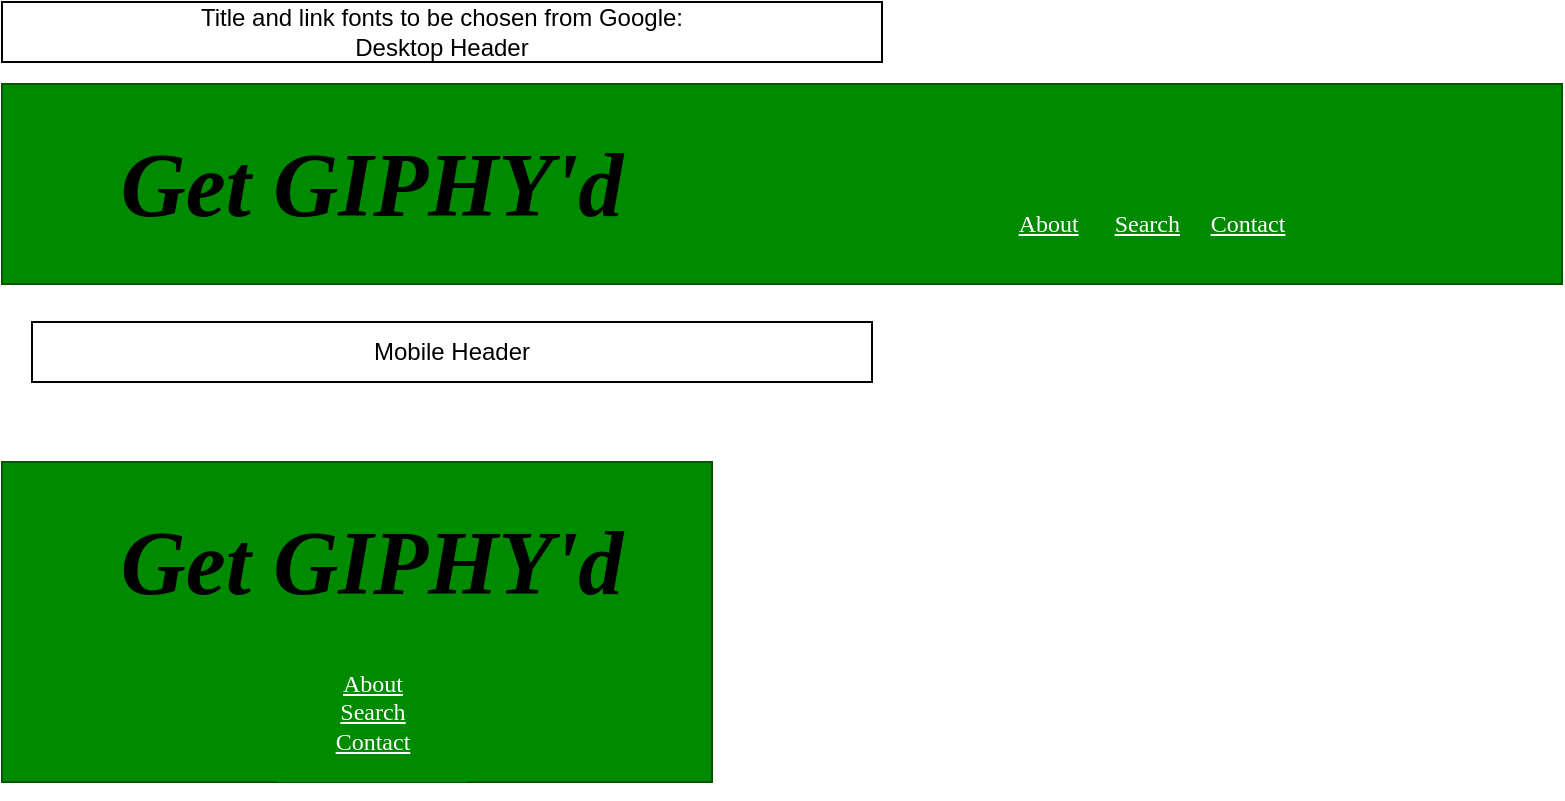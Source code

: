 <mxfile version="21.5.2" type="device">
  <diagram name="Page-1" id="cuwxeDbLavxBWAsA6PtN">
    <mxGraphModel dx="1114" dy="616" grid="1" gridSize="10" guides="1" tooltips="1" connect="1" arrows="1" fold="1" page="1" pageScale="1" pageWidth="850" pageHeight="1100" math="0" shadow="0">
      <root>
        <mxCell id="0" />
        <mxCell id="1" parent="0" />
        <mxCell id="NQ-m_rRh95HxoB8fuPMH-1" value="" style="rounded=0;whiteSpace=wrap;html=1;fillColor=#008a00;fontColor=#ffffff;strokeColor=#005700;" vertex="1" parent="1">
          <mxGeometry x="35" y="51" width="780" height="100" as="geometry" />
        </mxCell>
        <mxCell id="NQ-m_rRh95HxoB8fuPMH-3" value="&lt;h1&gt;&lt;b&gt;&lt;font face=&quot;Comic Sans MS&quot; style=&quot;font-size: 45px;&quot;&gt;&lt;i&gt;Get GIPHY&#39;d&lt;/i&gt;&lt;/font&gt;&lt;/b&gt;&lt;/h1&gt;" style="rounded=0;whiteSpace=wrap;html=1;fillColor=none;strokeColor=none;" vertex="1" parent="1">
          <mxGeometry x="40" y="61" width="360" height="80" as="geometry" />
        </mxCell>
        <mxCell id="NQ-m_rRh95HxoB8fuPMH-4" value="About&lt;span style=&quot;white-space: pre;&quot;&gt;&#x9;&lt;/span&gt;Search&lt;span style=&quot;white-space: pre;&quot;&gt;&#x9;&lt;/span&gt;Contact" style="rounded=0;whiteSpace=wrap;html=1;fillColor=#008a00;fontColor=#ffffff;strokeColor=none;fontStyle=4;fontFamily=Lucida Console;" vertex="1" parent="1">
          <mxGeometry x="430" y="101" width="360" height="40" as="geometry" />
        </mxCell>
        <mxCell id="NQ-m_rRh95HxoB8fuPMH-5" value="Title and link fonts to be chosen from Google:&lt;br&gt;Desktop Header" style="rounded=0;whiteSpace=wrap;html=1;" vertex="1" parent="1">
          <mxGeometry x="35" y="10" width="440" height="30" as="geometry" />
        </mxCell>
        <mxCell id="NQ-m_rRh95HxoB8fuPMH-6" value="Mobile Header" style="rounded=0;whiteSpace=wrap;html=1;" vertex="1" parent="1">
          <mxGeometry x="50" y="170" width="420" height="30" as="geometry" />
        </mxCell>
        <mxCell id="NQ-m_rRh95HxoB8fuPMH-7" value="" style="rounded=0;whiteSpace=wrap;html=1;fillColor=#008a00;fontColor=#ffffff;strokeColor=#005700;" vertex="1" parent="1">
          <mxGeometry x="35" y="240" width="355" height="160" as="geometry" />
        </mxCell>
        <mxCell id="NQ-m_rRh95HxoB8fuPMH-8" value="&lt;h1&gt;&lt;b&gt;&lt;font face=&quot;Comic Sans MS&quot; style=&quot;font-size: 45px;&quot;&gt;&lt;i&gt;Get GIPHY&#39;d&lt;/i&gt;&lt;/font&gt;&lt;/b&gt;&lt;/h1&gt;" style="rounded=0;whiteSpace=wrap;html=1;fillColor=none;strokeColor=none;" vertex="1" parent="1">
          <mxGeometry x="40" y="250" width="360" height="80" as="geometry" />
        </mxCell>
        <mxCell id="NQ-m_rRh95HxoB8fuPMH-9" value="About&lt;br&gt;Search&lt;br&gt;Contact" style="rounded=0;whiteSpace=wrap;html=1;fillColor=#008a00;fontColor=#ffffff;strokeColor=none;fontStyle=4;fontFamily=Lucida Console;" vertex="1" parent="1">
          <mxGeometry x="172.5" y="330" width="95" height="70" as="geometry" />
        </mxCell>
        <mxCell id="NQ-m_rRh95HxoB8fuPMH-10" style="edgeStyle=orthogonalEdgeStyle;rounded=0;orthogonalLoop=1;jettySize=auto;html=1;exitX=0.5;exitY=1;exitDx=0;exitDy=0;" edge="1" parent="1" source="NQ-m_rRh95HxoB8fuPMH-7" target="NQ-m_rRh95HxoB8fuPMH-7">
          <mxGeometry relative="1" as="geometry" />
        </mxCell>
      </root>
    </mxGraphModel>
  </diagram>
</mxfile>

